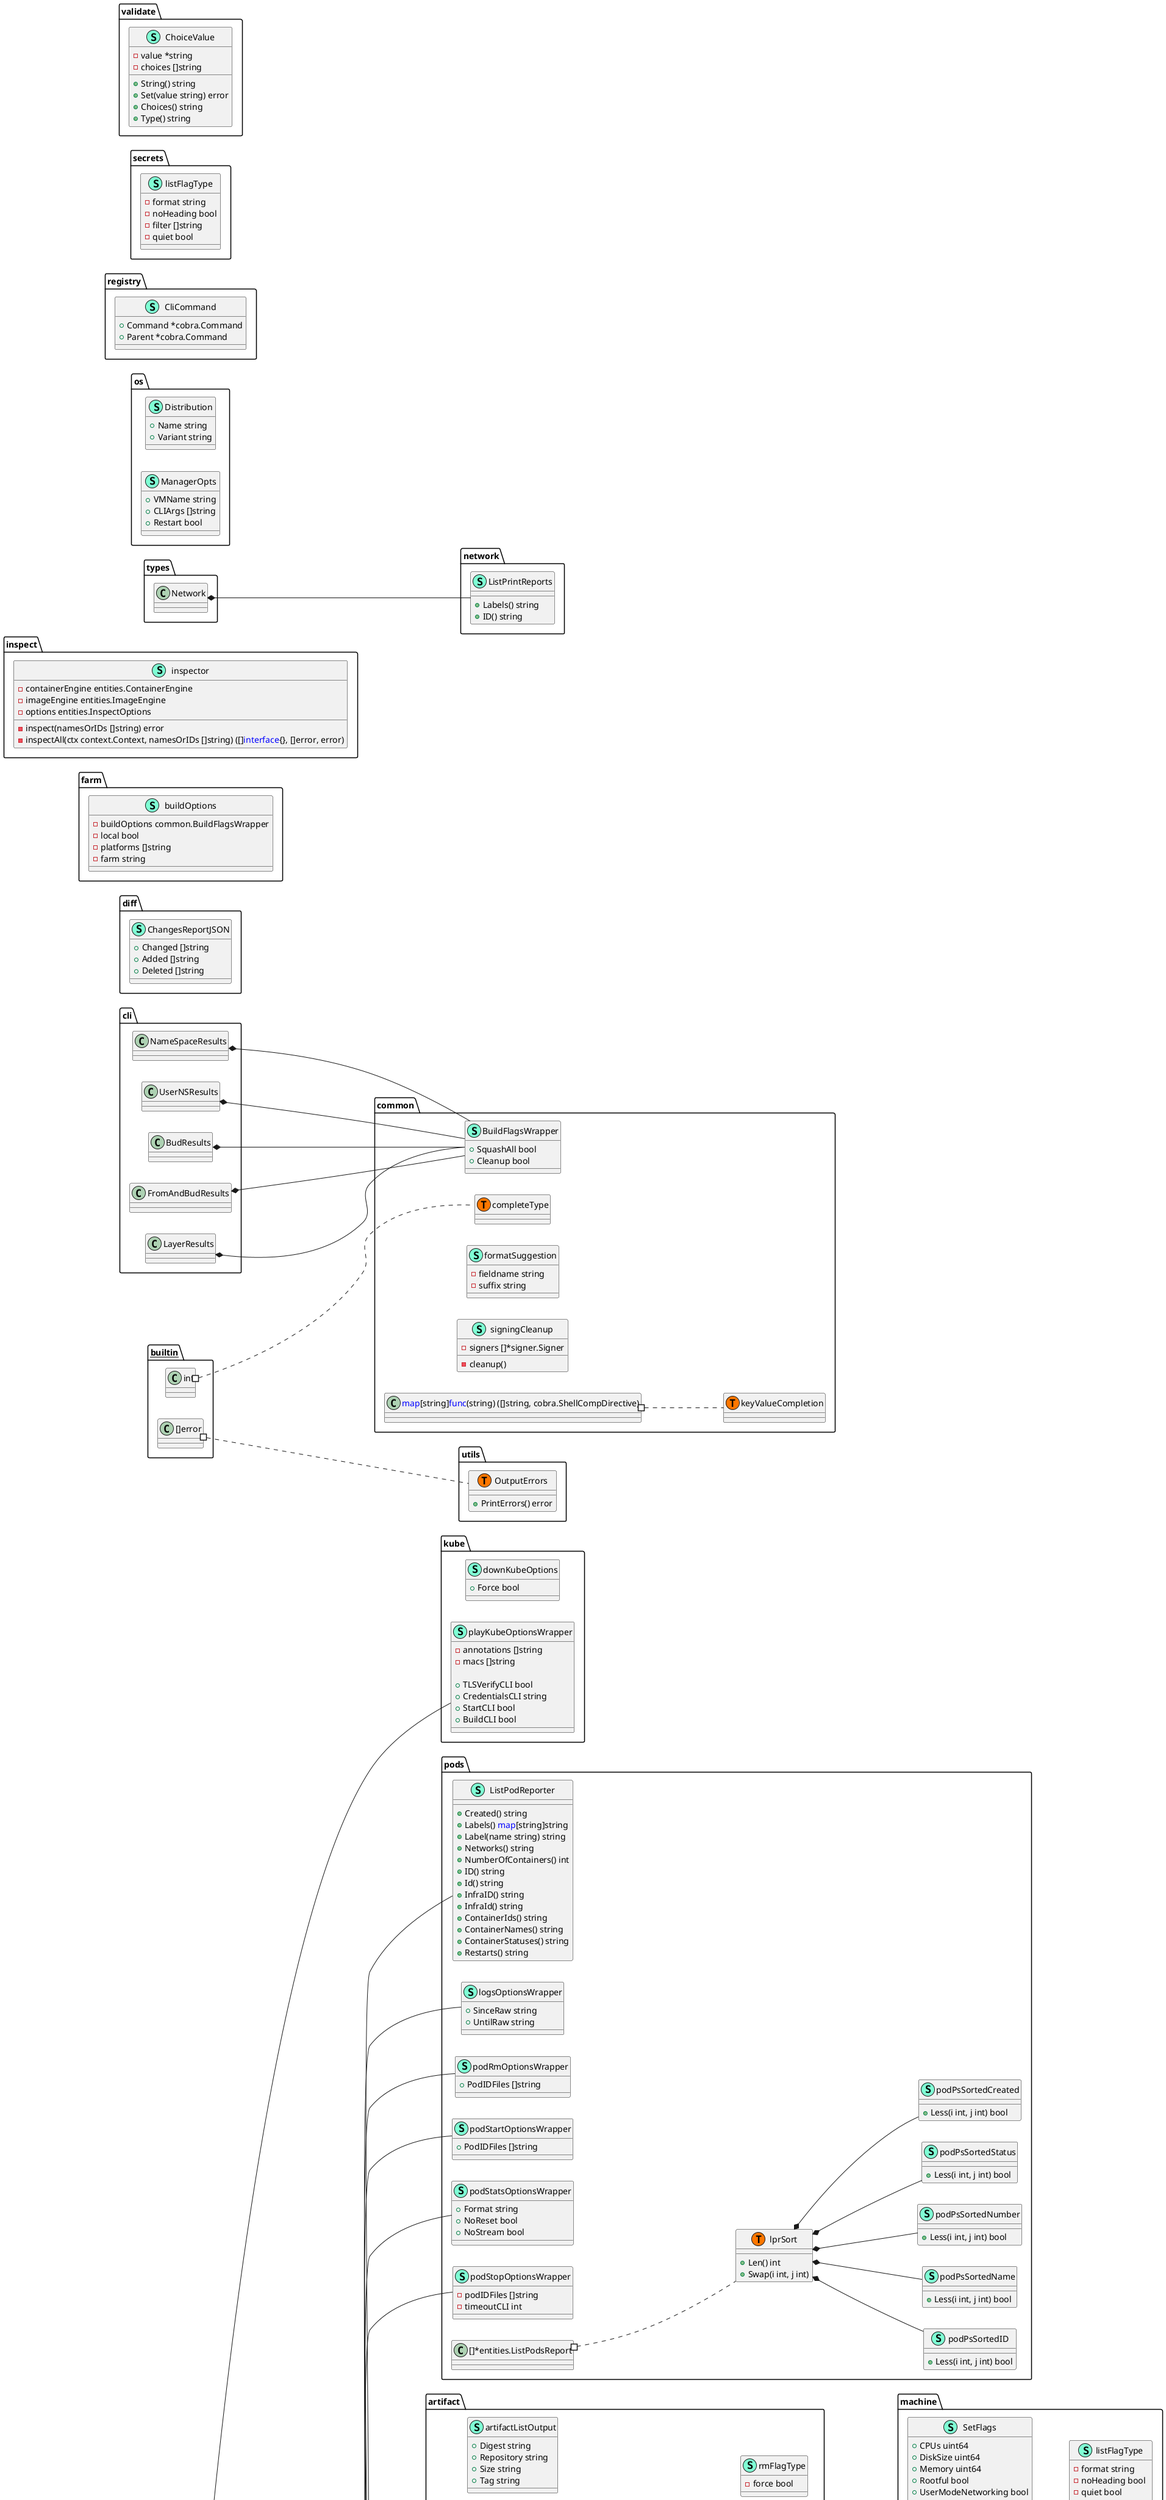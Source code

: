 @startuml
left to right direction
namespace artifact {
    class artifactAddOptions << (S,Aquamarine) >> {
        + ArtifactType string
        + Annotations []string

    }
    class artifactListOutput << (S,Aquamarine) >> {
        + Digest string
        + Repository string
        + Size string
        + Tag string

    }
    class listFlagType << (S,Aquamarine) >> {
        - format string
        - noHeading bool
        - noTrunc bool

    }
    class pullOptionsWrapper << (S,Aquamarine) >> {
        + TLSVerifyCLI bool
        + CredentialsCLI string
        + DecryptionKeys []string

    }
    class pushOptionsWrapper << (S,Aquamarine) >> {
        + TLSVerifyCLI bool
        + CredentialsCLI string
        + SignPassphraseFileCLI string
        + SignBySigstoreParamFileCLI string
        + EncryptionKeys []string
        + EncryptLayers []int
        + DigestFile string

    }
    class rmFlagType << (S,Aquamarine) >> {
        - force bool

    }
}
"entities.ArtifactPullOptions" *-- "artifact.pullOptionsWrapper"
"entities.ArtifactPushOptions" *-- "artifact.pushOptionsWrapper"


namespace common {
    class BuildFlagsWrapper << (S,Aquamarine) >> {
        + SquashAll bool
        + Cleanup bool

    }
    class common.completeType << (T, #FF7700) >>  {
    }
    class common.keyValueCompletion << (T, #FF7700) >>  {
    }
    class formatSuggestion << (S,Aquamarine) >> {
        - fieldname string
        - suffix string

    }
    class signingCleanup << (S,Aquamarine) >> {
        - signers []*signer.Signer

        - cleanup() 

    }
    class "<font color=blue>map</font>[string]<font color=blue>func</font>(string) ([]string, cobra.ShellCompDirective)" as fontcolorbluemapfontstringfontcolorbluefuncfontstringstringcobraShellCompDirective {
        'This class was created so that we can correctly have an alias pointing to this name. Since it contains dots that can break namespaces
    }
}
"cli.BudResults" *-- "common.BuildFlagsWrapper"
"cli.FromAndBudResults" *-- "common.BuildFlagsWrapper"
"cli.LayerResults" *-- "common.BuildFlagsWrapper"
"cli.NameSpaceResults" *-- "common.BuildFlagsWrapper"
"cli.UserNSResults" *-- "common.BuildFlagsWrapper"


namespace containers {
    class checkpointStatistics << (S,Aquamarine) >> {
        + PodmanDuration int64
        + ContainerStatistics []*entities.CheckpointReport

    }
    class containerStats << (S,Aquamarine) >> {
        + ID() string
        + CPUPerc() string
        + AVGCPU() string
        + Up() string
        + MemPerc() string
        + NetIO() string
        + BlockIO() string
        + PIDS() string
        + MemUsage() string
        + MemUsageBytes() string

    }
    class exposedPort << (S,Aquamarine) >> {
        - num uint16
        - protocol string
        - portRange uint16

    }
    class logsOptionsWrapper << (S,Aquamarine) >> {
        + SinceRaw string
        + UntilRaw string

    }
    class mountReporter << (S,Aquamarine) >> {
        + ID() string

    }
    class psReporter << (S,Aquamarine) >> {
        + ImageID() string
        + Label(name string) string
        + ID() string
        + Pod() string
        + Status() string
        + Restarts() string
        + RunningFor() string
        + Command() string
        + Size() string
        + Names() string
        + Networks() string
        + Ports() string
        + CreatedAt() string
        + CreatedHuman() string
        + Cgroup() string
        + IPC() string
        + MNT() string
        + NET() string
        + PIDNS() string
        + User() string
        + UTS() string

    }
    class restoreStatistics << (S,Aquamarine) >> {
        + PodmanDuration int64
        + ContainerStatistics []*entities.RestoreReport

    }
    class runlabelOptionsWrapper << (S,Aquamarine) >> {
        + TLSVerifyCLI bool

    }
    class statsOptionsCLI << (S,Aquamarine) >> {
        + All bool
        + Format string
        + Latest bool
        + NoReset bool
        + NoStream bool
        + Interval int

    }
}
"define.ContainerStats" *-- "containers.containerStats"
"entities.ContainerLogsOptions" *-- "containers.logsOptionsWrapper"
"entities.ContainerMountReport" *-- "containers.mountReporter"
"entities.ListContainer" *-- "containers.psReporter"
"entities.ContainerRunlabelOptions" *-- "containers.runlabelOptionsWrapper"


namespace diff {
    class ChangesReportJSON << (S,Aquamarine) >> {
        + Changed []string
        + Added []string
        + Deleted []string

    }
}


namespace farm {
    class buildOptions << (S,Aquamarine) >> {
        - buildOptions common.BuildFlagsWrapper
        - local bool
        - platforms []string
        - farm string

    }
}


namespace images {
    class historyReporter << (S,Aquamarine) >> {
        + Created() string
        + Size() string
        + CreatedBy() string
        + ID() string
        + CreatedAt() string
        + CreatedSince() string

    }
    class imageReporter << (S,Aquamarine) >> {
        + Repository string
        + Tag string

        - created() time.Time
        - size() int64

        + ID() string
        + Created() string
        + Size() string
        + History() string
        + CreatedAt() string
        + CreatedSince() string
        + CreatedTime() string

    }
    class listEntryTag << (S,Aquamarine) >> {
        + Name string
        + Tags []string

    }
    class listFlagType << (S,Aquamarine) >> {
        - format string
        - history bool
        - noHeading bool
        - noTrunc bool
        - quiet bool
        - sort string
        - readOnly bool
        - digests bool

    }
    class mountReporter << (S,Aquamarine) >> {
        + ID() string

    }
    class pullOptionsWrapper << (S,Aquamarine) >> {
        + TLSVerifyCLI bool
        + CredentialsCLI string
        + DecryptionKeys []string

    }
    class pushOptionsWrapper << (S,Aquamarine) >> {
        + TLSVerifyCLI bool
        + CredentialsCLI string
        + SignPassphraseFileCLI string
        + SignBySigstoreParamFileCLI string
        + EncryptionKeys []string
        + EncryptLayers []int
        + DigestFile string

    }
    class searchOptionsWrapper << (S,Aquamarine) >> {
        + Compatible bool
        + CredentialsCLI string
        + TLSVerifyCLI bool
        + Format string
        + NoTrunc bool

    }
}
"entities.ImageHistoryLayer" *-- "images.historyReporter"
"entities.ImageSummary" *-- "images.imageReporter"
"entities.ImageMountReport" *-- "images.mountReporter"
"entities.ImagePullOptions" *-- "images.pullOptionsWrapper"
"entities.ImagePushOptions" *-- "images.pushOptionsWrapper"
"entities.ImageSearchOptions" *-- "images.searchOptionsWrapper"


namespace inspect {
    class inspector << (S,Aquamarine) >> {
        - containerEngine entities.ContainerEngine
        - imageEngine entities.ImageEngine
        - options entities.InspectOptions

        - inspect(namesOrIDs []string) error
        - inspectAll(ctx context.Context, namesOrIDs []string) ([]<font color=blue>interface</font>{}, []error, error)

    }
}


namespace kube {
    class downKubeOptions << (S,Aquamarine) >> {
        + Force bool

    }
    class playKubeOptionsWrapper << (S,Aquamarine) >> {
        - annotations []string
        - macs []string

        + TLSVerifyCLI bool
        + CredentialsCLI string
        + StartCLI bool
        + BuildCLI bool

    }
}
"entities.PlayKubeOptions" *-- "kube.playKubeOptionsWrapper"


namespace machine {
    class InitOptionalFlags << (S,Aquamarine) >> {
        + UserModeNetworking bool

    }
    class SetFlags << (S,Aquamarine) >> {
        + CPUs uint64
        + DiskSize uint64
        + Memory uint64
        + Rootful bool
        + UserModeNetworking bool
        + USBs []string

    }
    class inspectFlagType << (S,Aquamarine) >> {
        - format string

    }
    class listFlagType << (S,Aquamarine) >> {
        - format string
        - noHeading bool
        - quiet bool
        - allProviders bool

    }
}


namespace main {
    class autoUpdateOutput << (S,Aquamarine) >> {
        + Unit string
        + Container string
        + ContainerName string
        + ContainerID string
        + Image string
        + Policy string
        + Updated string

    }
    class cliAutoUpdateOptions << (S,Aquamarine) >> {
        - format string
        - tlsVerify bool

    }
    class clientInfo << (S,Aquamarine) >> {
        + OSArch string
        + Provider string
        + Version string
        + BuildOrigin string

    }
    class loginOptionsWrapper << (S,Aquamarine) >> {
        - tlsVerify bool

    }
}
"entities.AutoUpdateOptions" *-- "main.cliAutoUpdateOptions"
"auth.LoginOptions" *-- "main.loginOptionsWrapper"


namespace manifest {
    class manifestAddOptsWrapper << (S,Aquamarine) >> {
        - artifactOptions entities.ManifestAddArtifactOptions
        - tlsVerifyCLI bool
        - insecure bool
        - credentialsCLI string
        - artifact bool
        - artifactConfigFile string
        - artifactType string

    }
    class manifestAnnotateOptsWrapper << (S,Aquamarine) >> {
        - annotations []string
        - index bool

    }
    class manifestCreateOptsWrapper << (S,Aquamarine) >> {
        - annotations []string
        - tlsVerifyCLI bool

    }
    class manifestPushOptsWrapper << (S,Aquamarine) >> {
        + TLSVerifyCLI bool
        + CredentialsCLI string
        + SignBySigstoreParamFileCLI string
        + SignPassphraseFileCLI string
        + DigestFile string

    }
}
"entities.ManifestAddOptions" *-- "manifest.manifestAddOptsWrapper"
"entities.ManifestAnnotateOptions" *-- "manifest.manifestAnnotateOptsWrapper"
"entities.ManifestCreateOptions" *-- "manifest.manifestCreateOptsWrapper"
"entities.ImagePushOptions" *-- "manifest.manifestPushOptsWrapper"


namespace network {
    class ListPrintReports << (S,Aquamarine) >> {
        + Labels() string
        + ID() string

    }
}
"types.Network" *-- "network.ListPrintReports"


namespace os {
    class Distribution << (S,Aquamarine) >> {
        + Name string
        + Variant string

    }
    class ManagerOpts << (S,Aquamarine) >> {
        + VMName string
        + CLIArgs []string
        + Restart bool

    }
}


namespace pods {
    class ListPodReporter << (S,Aquamarine) >> {
        + Created() string
        + Labels() <font color=blue>map</font>[string]string
        + Label(name string) string
        + Networks() string
        + NumberOfContainers() int
        + ID() string
        + Id() string
        + InfraID() string
        + InfraId() string
        + ContainerIds() string
        + ContainerNames() string
        + ContainerStatuses() string
        + Restarts() string

    }
    class logsOptionsWrapper << (S,Aquamarine) >> {
        + SinceRaw string
        + UntilRaw string

    }
    class lprSort << (S,Aquamarine) >> {
        + Len() int
        + Swap(i int, j int) 

    }
    class podPsSortedCreated << (S,Aquamarine) >> {
        + Less(i int, j int) bool

    }
    class podPsSortedID << (S,Aquamarine) >> {
        + Less(i int, j int) bool

    }
    class podPsSortedName << (S,Aquamarine) >> {
        + Less(i int, j int) bool

    }
    class podPsSortedNumber << (S,Aquamarine) >> {
        + Less(i int, j int) bool

    }
    class podPsSortedStatus << (S,Aquamarine) >> {
        + Less(i int, j int) bool

    }
    class podRmOptionsWrapper << (S,Aquamarine) >> {
        + PodIDFiles []string

    }
    class podStartOptionsWrapper << (S,Aquamarine) >> {
        + PodIDFiles []string

    }
    class podStatsOptionsWrapper << (S,Aquamarine) >> {
        + Format string
        + NoReset bool
        + NoStream bool

    }
    class podStopOptionsWrapper << (S,Aquamarine) >> {
        - podIDFiles []string
        - timeoutCLI int

    }
    class pods.lprSort << (T, #FF7700) >>  {
    }
    class "[]*entities.ListPodsReport" as entitiesListPodsReport {
        'This class was created so that we can correctly have an alias pointing to this name. Since it contains dots that can break namespaces
    }
}
"entities.ListPodsReport" *-- "pods.ListPodReporter"
"entities.PodLogsOptions" *-- "pods.logsOptionsWrapper"
"pods.lprSort" *-- "pods.podPsSortedCreated"
"pods.lprSort" *-- "pods.podPsSortedID"
"pods.lprSort" *-- "pods.podPsSortedName"
"pods.lprSort" *-- "pods.podPsSortedNumber"
"pods.lprSort" *-- "pods.podPsSortedStatus"
"entities.PodRmOptions" *-- "pods.podRmOptionsWrapper"
"entities.PodStartOptions" *-- "pods.podStartOptionsWrapper"
"entities.PodStatsOptions" *-- "pods.podStatsOptionsWrapper"
"entities.PodStopOptions" *-- "pods.podStopOptionsWrapper"


namespace registry {
    class CliCommand << (S,Aquamarine) >> {
        + Command *cobra.Command
        + Parent *cobra.Command

    }
}


namespace secrets {
    class listFlagType << (S,Aquamarine) >> {
        - format string
        - noHeading bool
        - filter []string
        - quiet bool

    }
}


namespace system {
    class Event << (S,Aquamarine) >> {
        + ContainerExitCode *int
        + ID string
        + Image string
        + Name string
        + Network string
        + Status events.Status
        + Time int64
        + TimeNano int64
        + Type events.Type
        + HealthStatus string
        + Error string

        + ToJSONString() (string, error)

    }
    class dfContainer << (S,Aquamarine) >> {
        + ContainerID() string
        + Image() string
        + Command() string
        + RWSize() string
        + Created() string

    }
    class dfImage << (S,Aquamarine) >> {
        + ImageID() string
        + Created() string
        + Size() string
        + SharedSize() string
        + UniqueSize() string

    }
    class dfSummary << (S,Aquamarine) >> {
        + Type string
        + Total int
        + Active int
        + RawSize int64
        + RawReclaimable int64

        + Size() string
        + Reclaimable() string
        + MarshalJSON() ([]byte, error)

    }
    class dfVolume << (S,Aquamarine) >> {
        + Size() string

    }
    interface halfCloser  {
    }
    interface halfReadCloser  {
        + CloseRead() error

    }
    class halfReadCloserWrapper << (S,Aquamarine) >> {
        + CloseRead() error

    }
    interface halfReadWriteCloser  {
    }
    interface halfWriteCloser  {
        + CloseWrite() error

    }
    class halfWriteCloserWrapper << (S,Aquamarine) >> {
        + CloseWrite() error

    }
    class infoReport << (S,Aquamarine) >> {
        + Client *define.Version

    }
    class nopCloseReader << (S,Aquamarine) >> {
        + CloseRead() error

    }
}
"events.Details" *-- "system.Event"
"entities.SystemDfContainerReport" *-- "system.dfContainer"
"entities.SystemDfImageReport" *-- "system.dfImage"
"entities.SystemDfVolumeReport" *-- "system.dfVolume"
"system.halfReadCloser" *-- "system.halfCloser"
"system.halfWriteCloser" *-- "system.halfCloser"
"io.ReadCloser" *-- "system.halfReadCloserWrapper"
"system.halfWriteCloser" *-- "system.halfReadWriteCloser"
"io.WriteCloser" *-- "system.halfWriteCloserWrapper"
"define.Info" *-- "system.infoReport"
"system.halfReadWriteCloser" *-- "system.nopCloseReader"

"system.halfReadCloser" <|-- "system.halfReadCloserWrapper"
"system.halfWriteCloser" <|-- "system.halfWriteCloserWrapper"
"system.halfReadCloser" <|-- "system.nopCloseReader"

namespace utils {
    class OutputErrors << (S,Aquamarine) >> {
        + PrintErrors() error

    }
    class utils.OutputErrors << (T, #FF7700) >>  {
    }
}


namespace validate {
    class ChoiceValue << (S,Aquamarine) >> {
        - value *string
        - choices []string

        + String() string
        + Set(value string) error
        + Choices() string
        + Type() string

    }
}


"__builtin__.[]error" #.. "utils.OutputErrors"
"__builtin__.int" #.. "common.completeType"
"common.fontcolorbluemapfontstringfontcolorbluefuncfontstringstringcobraShellCompDirective" #.. "common.keyValueCompletion"
"pods.entitiesListPodsReport" #.. "pods.lprSort"
@enduml
